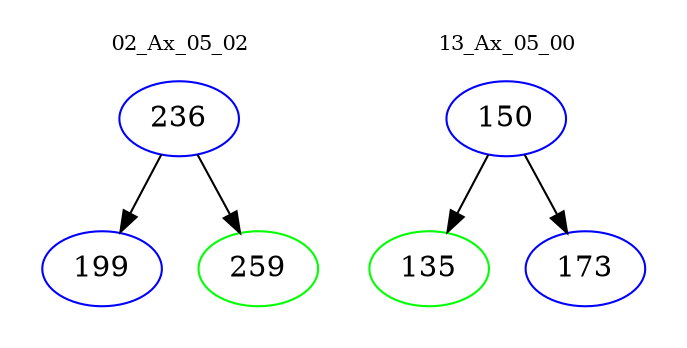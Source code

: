 digraph{
subgraph cluster_0 {
color = white
label = "02_Ax_05_02";
fontsize=10;
T0_236 [label="236", color="blue"]
T0_236 -> T0_199 [color="black"]
T0_199 [label="199", color="blue"]
T0_236 -> T0_259 [color="black"]
T0_259 [label="259", color="green"]
}
subgraph cluster_1 {
color = white
label = "13_Ax_05_00";
fontsize=10;
T1_150 [label="150", color="blue"]
T1_150 -> T1_135 [color="black"]
T1_135 [label="135", color="green"]
T1_150 -> T1_173 [color="black"]
T1_173 [label="173", color="blue"]
}
}

